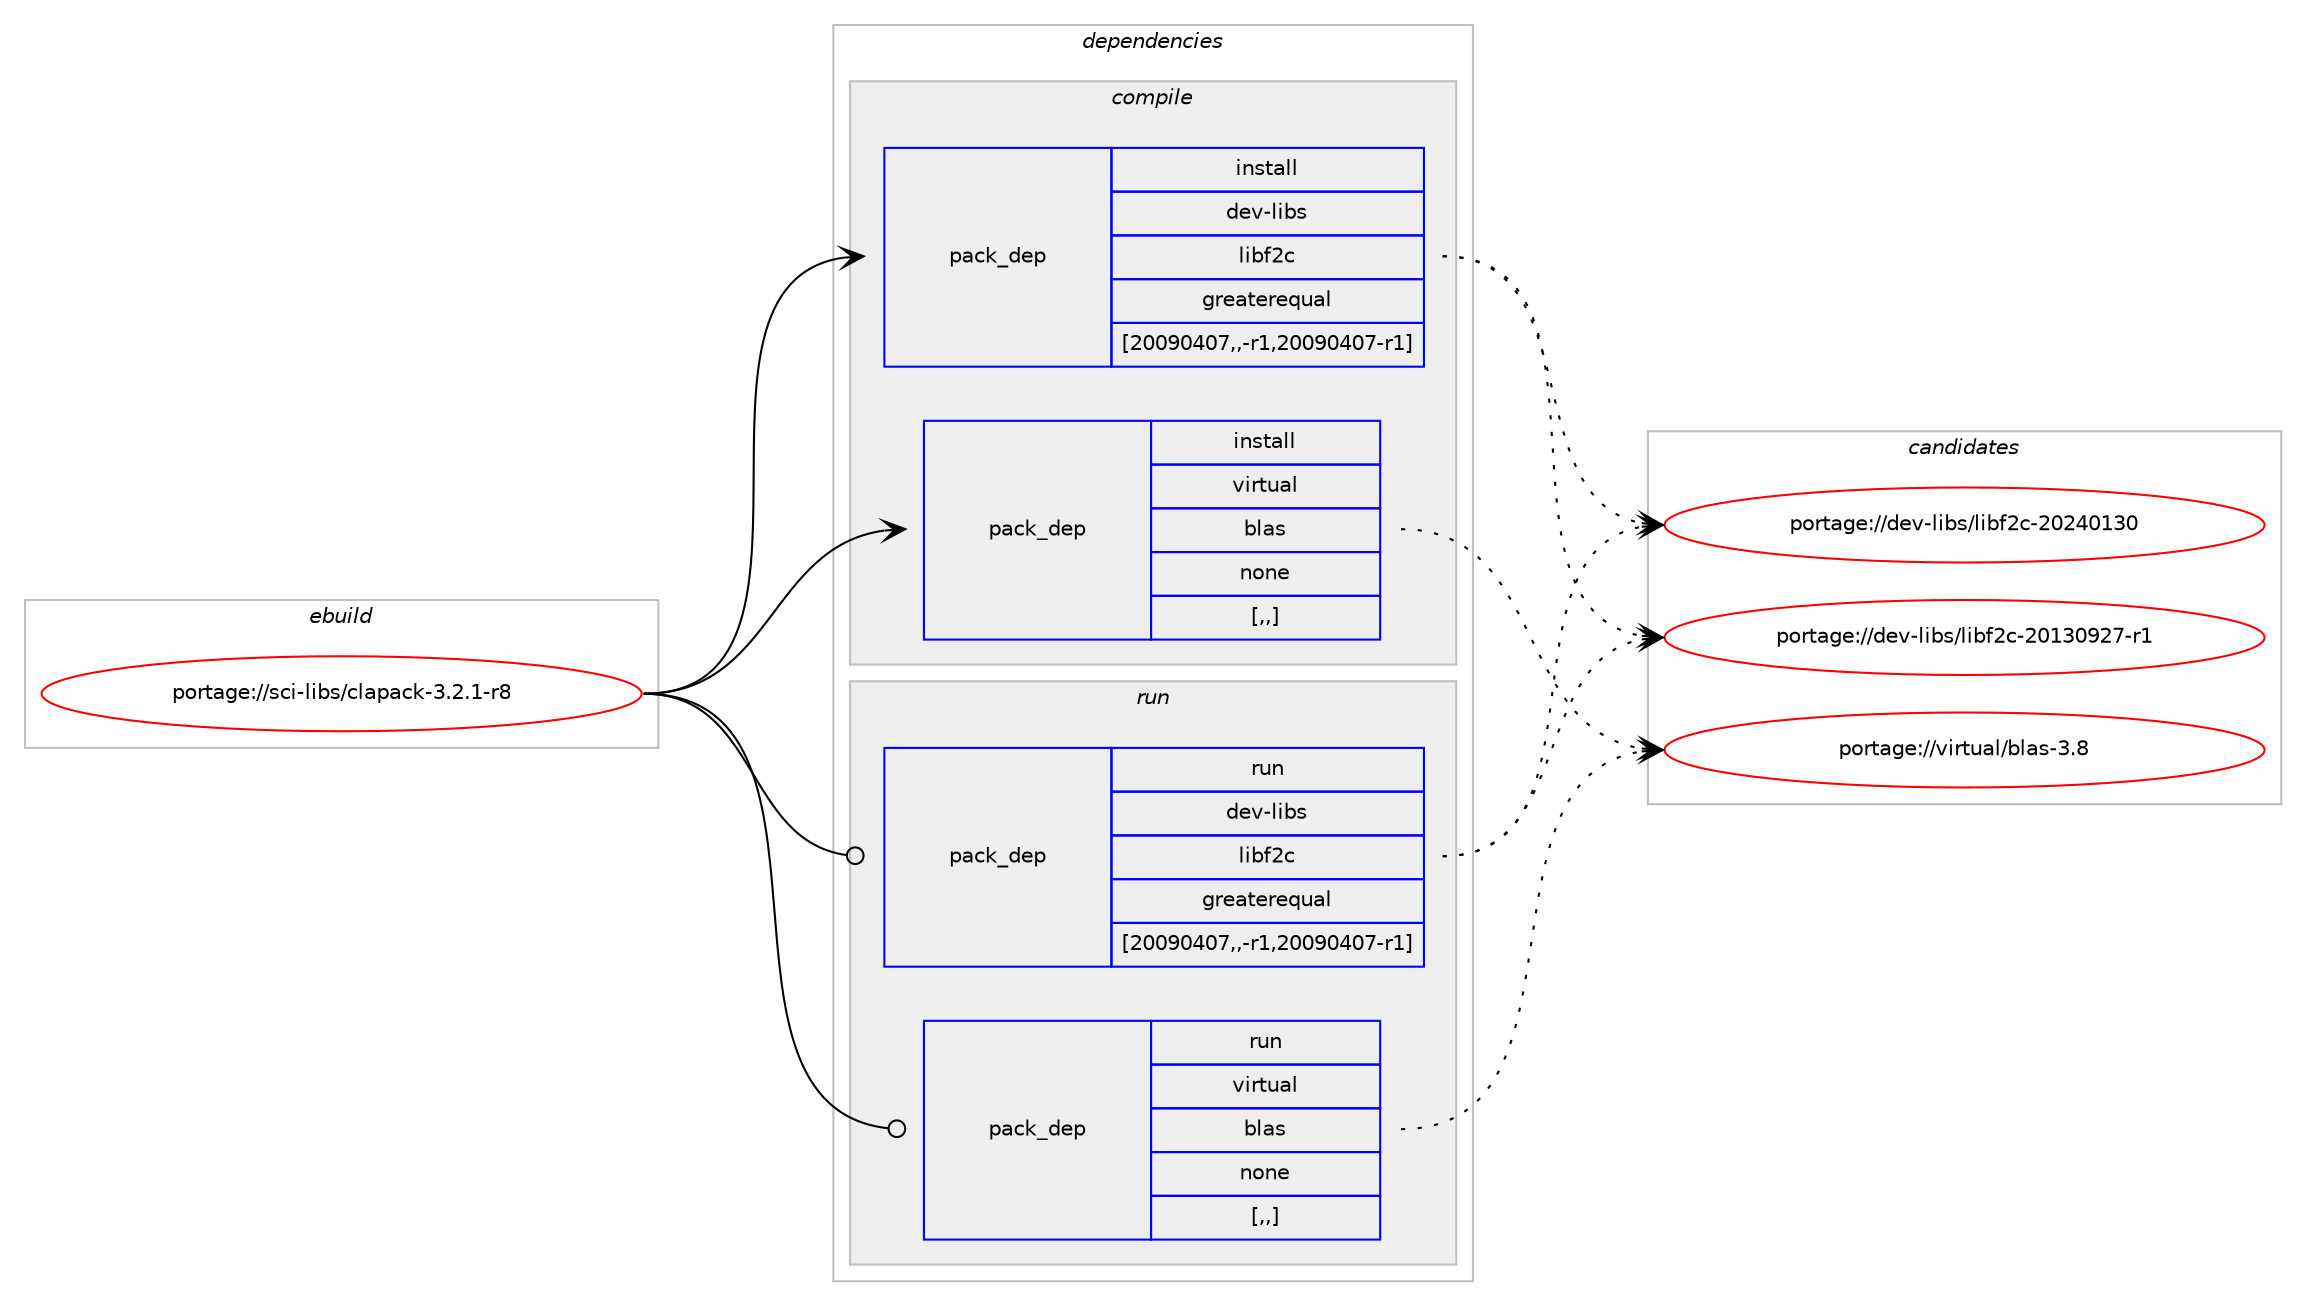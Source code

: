 digraph prolog {

# *************
# Graph options
# *************

newrank=true;
concentrate=true;
compound=true;
graph [rankdir=LR,fontname=Helvetica,fontsize=10,ranksep=1.5];#, ranksep=2.5, nodesep=0.2];
edge  [arrowhead=vee];
node  [fontname=Helvetica,fontsize=10];

# **********
# The ebuild
# **********

subgraph cluster_leftcol {
color=gray;
label=<<i>ebuild</i>>;
id [label="portage://sci-libs/clapack-3.2.1-r8", color=red, width=4, href="../sci-libs/clapack-3.2.1-r8.svg"];
}

# ****************
# The dependencies
# ****************

subgraph cluster_midcol {
color=gray;
label=<<i>dependencies</i>>;
subgraph cluster_compile {
fillcolor="#eeeeee";
style=filled;
label=<<i>compile</i>>;
subgraph pack292134 {
dependency400832 [label=<<TABLE BORDER="0" CELLBORDER="1" CELLSPACING="0" CELLPADDING="4" WIDTH="220"><TR><TD ROWSPAN="6" CELLPADDING="30">pack_dep</TD></TR><TR><TD WIDTH="110">install</TD></TR><TR><TD>dev-libs</TD></TR><TR><TD>libf2c</TD></TR><TR><TD>greaterequal</TD></TR><TR><TD>[20090407,,-r1,20090407-r1]</TD></TR></TABLE>>, shape=none, color=blue];
}
id:e -> dependency400832:w [weight=20,style="solid",arrowhead="vee"];
subgraph pack292135 {
dependency400833 [label=<<TABLE BORDER="0" CELLBORDER="1" CELLSPACING="0" CELLPADDING="4" WIDTH="220"><TR><TD ROWSPAN="6" CELLPADDING="30">pack_dep</TD></TR><TR><TD WIDTH="110">install</TD></TR><TR><TD>virtual</TD></TR><TR><TD>blas</TD></TR><TR><TD>none</TD></TR><TR><TD>[,,]</TD></TR></TABLE>>, shape=none, color=blue];
}
id:e -> dependency400833:w [weight=20,style="solid",arrowhead="vee"];
}
subgraph cluster_compileandrun {
fillcolor="#eeeeee";
style=filled;
label=<<i>compile and run</i>>;
}
subgraph cluster_run {
fillcolor="#eeeeee";
style=filled;
label=<<i>run</i>>;
subgraph pack292136 {
dependency400834 [label=<<TABLE BORDER="0" CELLBORDER="1" CELLSPACING="0" CELLPADDING="4" WIDTH="220"><TR><TD ROWSPAN="6" CELLPADDING="30">pack_dep</TD></TR><TR><TD WIDTH="110">run</TD></TR><TR><TD>dev-libs</TD></TR><TR><TD>libf2c</TD></TR><TR><TD>greaterequal</TD></TR><TR><TD>[20090407,,-r1,20090407-r1]</TD></TR></TABLE>>, shape=none, color=blue];
}
id:e -> dependency400834:w [weight=20,style="solid",arrowhead="odot"];
subgraph pack292137 {
dependency400835 [label=<<TABLE BORDER="0" CELLBORDER="1" CELLSPACING="0" CELLPADDING="4" WIDTH="220"><TR><TD ROWSPAN="6" CELLPADDING="30">pack_dep</TD></TR><TR><TD WIDTH="110">run</TD></TR><TR><TD>virtual</TD></TR><TR><TD>blas</TD></TR><TR><TD>none</TD></TR><TR><TD>[,,]</TD></TR></TABLE>>, shape=none, color=blue];
}
id:e -> dependency400835:w [weight=20,style="solid",arrowhead="odot"];
}
}

# **************
# The candidates
# **************

subgraph cluster_choices {
rank=same;
color=gray;
label=<<i>candidates</i>>;

subgraph choice292134 {
color=black;
nodesep=1;
choice100101118451081059811547108105981025099455048505248495148 [label="portage://dev-libs/libf2c-20240130", color=red, width=4,href="../dev-libs/libf2c-20240130.svg"];
choice1001011184510810598115471081059810250994550484951485750554511449 [label="portage://dev-libs/libf2c-20130927-r1", color=red, width=4,href="../dev-libs/libf2c-20130927-r1.svg"];
dependency400832:e -> choice100101118451081059811547108105981025099455048505248495148:w [style=dotted,weight="100"];
dependency400832:e -> choice1001011184510810598115471081059810250994550484951485750554511449:w [style=dotted,weight="100"];
}
subgraph choice292135 {
color=black;
nodesep=1;
choice1181051141161179710847981089711545514656 [label="portage://virtual/blas-3.8", color=red, width=4,href="../virtual/blas-3.8.svg"];
dependency400833:e -> choice1181051141161179710847981089711545514656:w [style=dotted,weight="100"];
}
subgraph choice292136 {
color=black;
nodesep=1;
choice100101118451081059811547108105981025099455048505248495148 [label="portage://dev-libs/libf2c-20240130", color=red, width=4,href="../dev-libs/libf2c-20240130.svg"];
choice1001011184510810598115471081059810250994550484951485750554511449 [label="portage://dev-libs/libf2c-20130927-r1", color=red, width=4,href="../dev-libs/libf2c-20130927-r1.svg"];
dependency400834:e -> choice100101118451081059811547108105981025099455048505248495148:w [style=dotted,weight="100"];
dependency400834:e -> choice1001011184510810598115471081059810250994550484951485750554511449:w [style=dotted,weight="100"];
}
subgraph choice292137 {
color=black;
nodesep=1;
choice1181051141161179710847981089711545514656 [label="portage://virtual/blas-3.8", color=red, width=4,href="../virtual/blas-3.8.svg"];
dependency400835:e -> choice1181051141161179710847981089711545514656:w [style=dotted,weight="100"];
}
}

}
